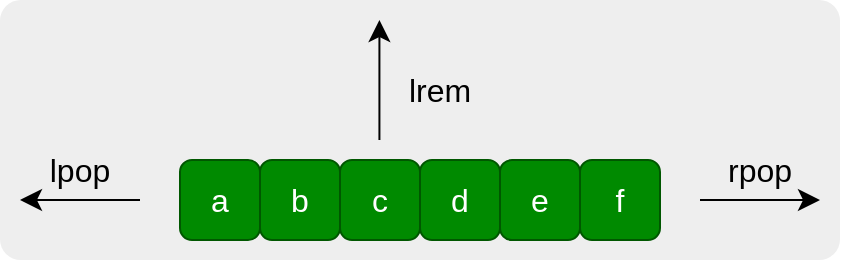 <mxfile version="21.2.8" type="device">
  <diagram name="第 1 页" id="yGoahLtgZOyPqLgMBJ7a">
    <mxGraphModel dx="992" dy="775" grid="1" gridSize="10" guides="1" tooltips="1" connect="1" arrows="1" fold="1" page="0" pageScale="1" pageWidth="3300" pageHeight="4681" math="0" shadow="0">
      <root>
        <mxCell id="0" />
        <mxCell id="1" parent="0" />
        <mxCell id="3rcBeX1-3ET9QPWve3Xb-13" value="" style="rounded=1;whiteSpace=wrap;html=1;fontSize=16;fillColor=#eeeeee;strokeColor=none;arcSize=8;" parent="1" vertex="1">
          <mxGeometry x="-90" y="-40" width="420" height="130" as="geometry" />
        </mxCell>
        <mxCell id="3rcBeX1-3ET9QPWve3Xb-1" value="a" style="rounded=1;whiteSpace=wrap;html=1;fontSize=16;fillColor=#008a00;strokeColor=#005700;fontColor=#ffffff;" parent="1" vertex="1">
          <mxGeometry y="40" width="40" height="40" as="geometry" />
        </mxCell>
        <mxCell id="3rcBeX1-3ET9QPWve3Xb-2" value="b" style="rounded=1;whiteSpace=wrap;html=1;fontSize=16;fillColor=#008a00;strokeColor=#005700;fontColor=#ffffff;" parent="1" vertex="1">
          <mxGeometry x="40" y="40" width="40" height="40" as="geometry" />
        </mxCell>
        <mxCell id="3rcBeX1-3ET9QPWve3Xb-3" value="c" style="rounded=1;whiteSpace=wrap;html=1;fontSize=16;fillColor=#008a00;strokeColor=#005700;fontColor=#ffffff;" parent="1" vertex="1">
          <mxGeometry x="80" y="40" width="40" height="40" as="geometry" />
        </mxCell>
        <mxCell id="3rcBeX1-3ET9QPWve3Xb-4" value="d" style="rounded=1;whiteSpace=wrap;html=1;fontSize=16;fillColor=#008a00;strokeColor=#005700;fontColor=#ffffff;" parent="1" vertex="1">
          <mxGeometry x="120" y="40" width="40" height="40" as="geometry" />
        </mxCell>
        <mxCell id="3rcBeX1-3ET9QPWve3Xb-5" value="e" style="rounded=1;whiteSpace=wrap;html=1;fontSize=16;fillColor=#008a00;strokeColor=#005700;fontColor=#ffffff;" parent="1" vertex="1">
          <mxGeometry x="160" y="40" width="40" height="40" as="geometry" />
        </mxCell>
        <mxCell id="3rcBeX1-3ET9QPWve3Xb-6" value="f" style="rounded=1;whiteSpace=wrap;html=1;fontSize=16;fillColor=#008a00;strokeColor=#005700;fontColor=#ffffff;" parent="1" vertex="1">
          <mxGeometry x="200" y="40" width="40" height="40" as="geometry" />
        </mxCell>
        <mxCell id="3rcBeX1-3ET9QPWve3Xb-7" value="" style="endArrow=classic;html=1;rounded=0;fontSize=12;startSize=8;endSize=8;curved=1;exitX=1;exitY=1;exitDx=0;exitDy=0;entryX=0;entryY=1;entryDx=0;entryDy=0;" parent="1" source="3rcBeX1-3ET9QPWve3Xb-8" target="3rcBeX1-3ET9QPWve3Xb-8" edge="1">
          <mxGeometry width="50" height="50" relative="1" as="geometry">
            <mxPoint x="-80" y="60" as="sourcePoint" />
            <mxPoint x="-100" y="60" as="targetPoint" />
          </mxGeometry>
        </mxCell>
        <mxCell id="3rcBeX1-3ET9QPWve3Xb-8" value="lpop" style="text;html=1;strokeColor=none;fillColor=none;align=center;verticalAlign=middle;whiteSpace=wrap;rounded=0;fontSize=16;" parent="1" vertex="1">
          <mxGeometry x="-80" y="30" width="60" height="30" as="geometry" />
        </mxCell>
        <mxCell id="3rcBeX1-3ET9QPWve3Xb-9" value="" style="endArrow=classic;html=1;rounded=0;fontSize=12;startSize=8;endSize=8;curved=1;exitX=0;exitY=1;exitDx=0;exitDy=0;entryX=1;entryY=1;entryDx=0;entryDy=0;" parent="1" source="3rcBeX1-3ET9QPWve3Xb-10" target="3rcBeX1-3ET9QPWve3Xb-10" edge="1">
          <mxGeometry width="50" height="50" relative="1" as="geometry">
            <mxPoint x="300" y="60" as="sourcePoint" />
            <mxPoint x="260" y="60.31" as="targetPoint" />
          </mxGeometry>
        </mxCell>
        <mxCell id="3rcBeX1-3ET9QPWve3Xb-10" value="rpop" style="text;html=1;strokeColor=none;fillColor=none;align=center;verticalAlign=middle;whiteSpace=wrap;rounded=0;fontSize=16;" parent="1" vertex="1">
          <mxGeometry x="260" y="30" width="60" height="30" as="geometry" />
        </mxCell>
        <mxCell id="U3LCe2eblJKQfLg4Ly04-2" value="" style="endArrow=classic;html=1;rounded=0;fontSize=12;startSize=8;endSize=8;curved=1;entryX=0;entryY=1;entryDx=0;entryDy=0;" edge="1" parent="1">
          <mxGeometry width="50" height="50" relative="1" as="geometry">
            <mxPoint x="99.71" y="30" as="sourcePoint" />
            <mxPoint x="99.71" y="-30" as="targetPoint" />
          </mxGeometry>
        </mxCell>
        <mxCell id="U3LCe2eblJKQfLg4Ly04-3" value="lrem" style="text;html=1;strokeColor=none;fillColor=none;align=center;verticalAlign=middle;whiteSpace=wrap;rounded=0;fontSize=16;" vertex="1" parent="1">
          <mxGeometry x="100" y="-10" width="60" height="30" as="geometry" />
        </mxCell>
      </root>
    </mxGraphModel>
  </diagram>
</mxfile>
